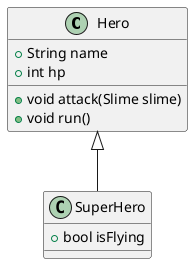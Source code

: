 @startuml

class Hero{
    + String name
    + int hp

    +void attack(Slime slime)
    +void run()
    }

class SuperHero extends Hero{
    + bool isFlying
    }

@enduml